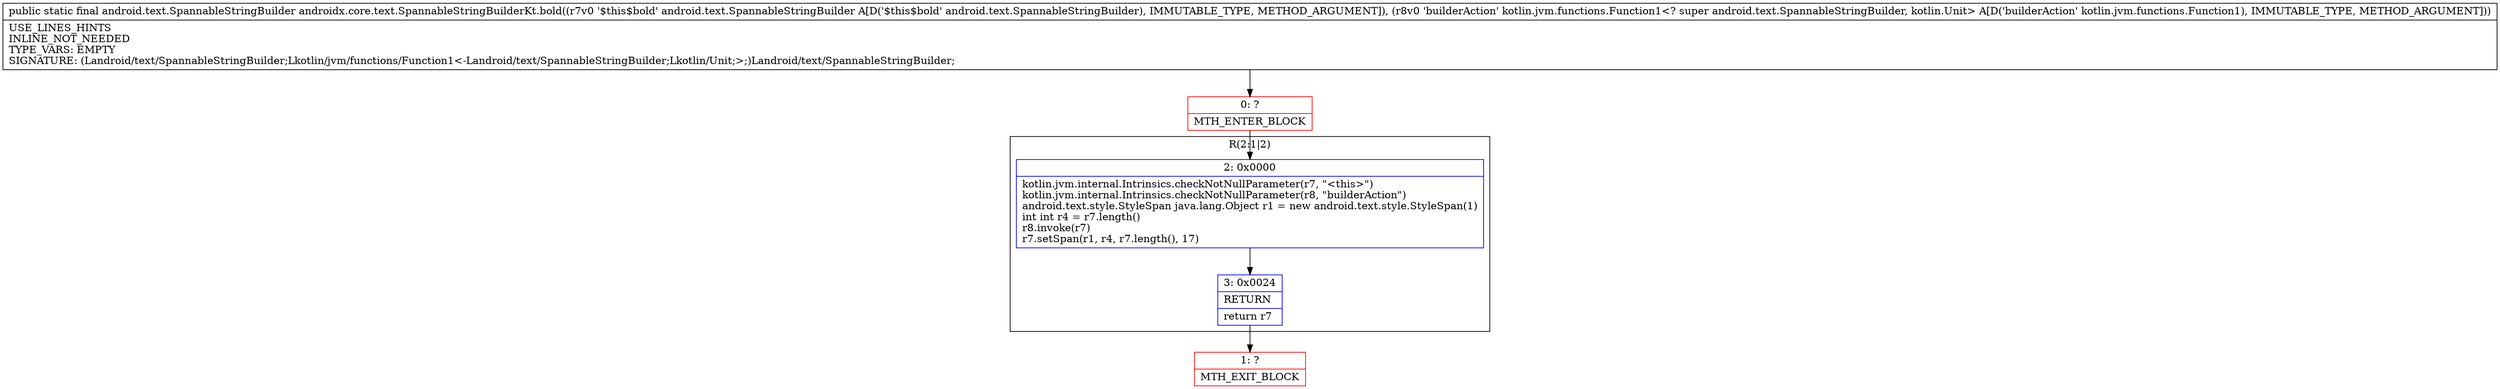 digraph "CFG forandroidx.core.text.SpannableStringBuilderKt.bold(Landroid\/text\/SpannableStringBuilder;Lkotlin\/jvm\/functions\/Function1;)Landroid\/text\/SpannableStringBuilder;" {
subgraph cluster_Region_1934487095 {
label = "R(2:1|2)";
node [shape=record,color=blue];
Node_2 [shape=record,label="{2\:\ 0x0000|kotlin.jvm.internal.Intrinsics.checkNotNullParameter(r7, \"\<this\>\")\lkotlin.jvm.internal.Intrinsics.checkNotNullParameter(r8, \"builderAction\")\landroid.text.style.StyleSpan java.lang.Object r1 = new android.text.style.StyleSpan(1)\lint int r4 = r7.length()\lr8.invoke(r7)\lr7.setSpan(r1, r4, r7.length(), 17)\l}"];
Node_3 [shape=record,label="{3\:\ 0x0024|RETURN\l|return r7\l}"];
}
Node_0 [shape=record,color=red,label="{0\:\ ?|MTH_ENTER_BLOCK\l}"];
Node_1 [shape=record,color=red,label="{1\:\ ?|MTH_EXIT_BLOCK\l}"];
MethodNode[shape=record,label="{public static final android.text.SpannableStringBuilder androidx.core.text.SpannableStringBuilderKt.bold((r7v0 '$this$bold' android.text.SpannableStringBuilder A[D('$this$bold' android.text.SpannableStringBuilder), IMMUTABLE_TYPE, METHOD_ARGUMENT]), (r8v0 'builderAction' kotlin.jvm.functions.Function1\<? super android.text.SpannableStringBuilder, kotlin.Unit\> A[D('builderAction' kotlin.jvm.functions.Function1), IMMUTABLE_TYPE, METHOD_ARGUMENT]))  | USE_LINES_HINTS\lINLINE_NOT_NEEDED\lTYPE_VARS: EMPTY\lSIGNATURE: (Landroid\/text\/SpannableStringBuilder;Lkotlin\/jvm\/functions\/Function1\<\-Landroid\/text\/SpannableStringBuilder;Lkotlin\/Unit;\>;)Landroid\/text\/SpannableStringBuilder;\l}"];
MethodNode -> Node_0;Node_2 -> Node_3;
Node_3 -> Node_1;
Node_0 -> Node_2;
}

